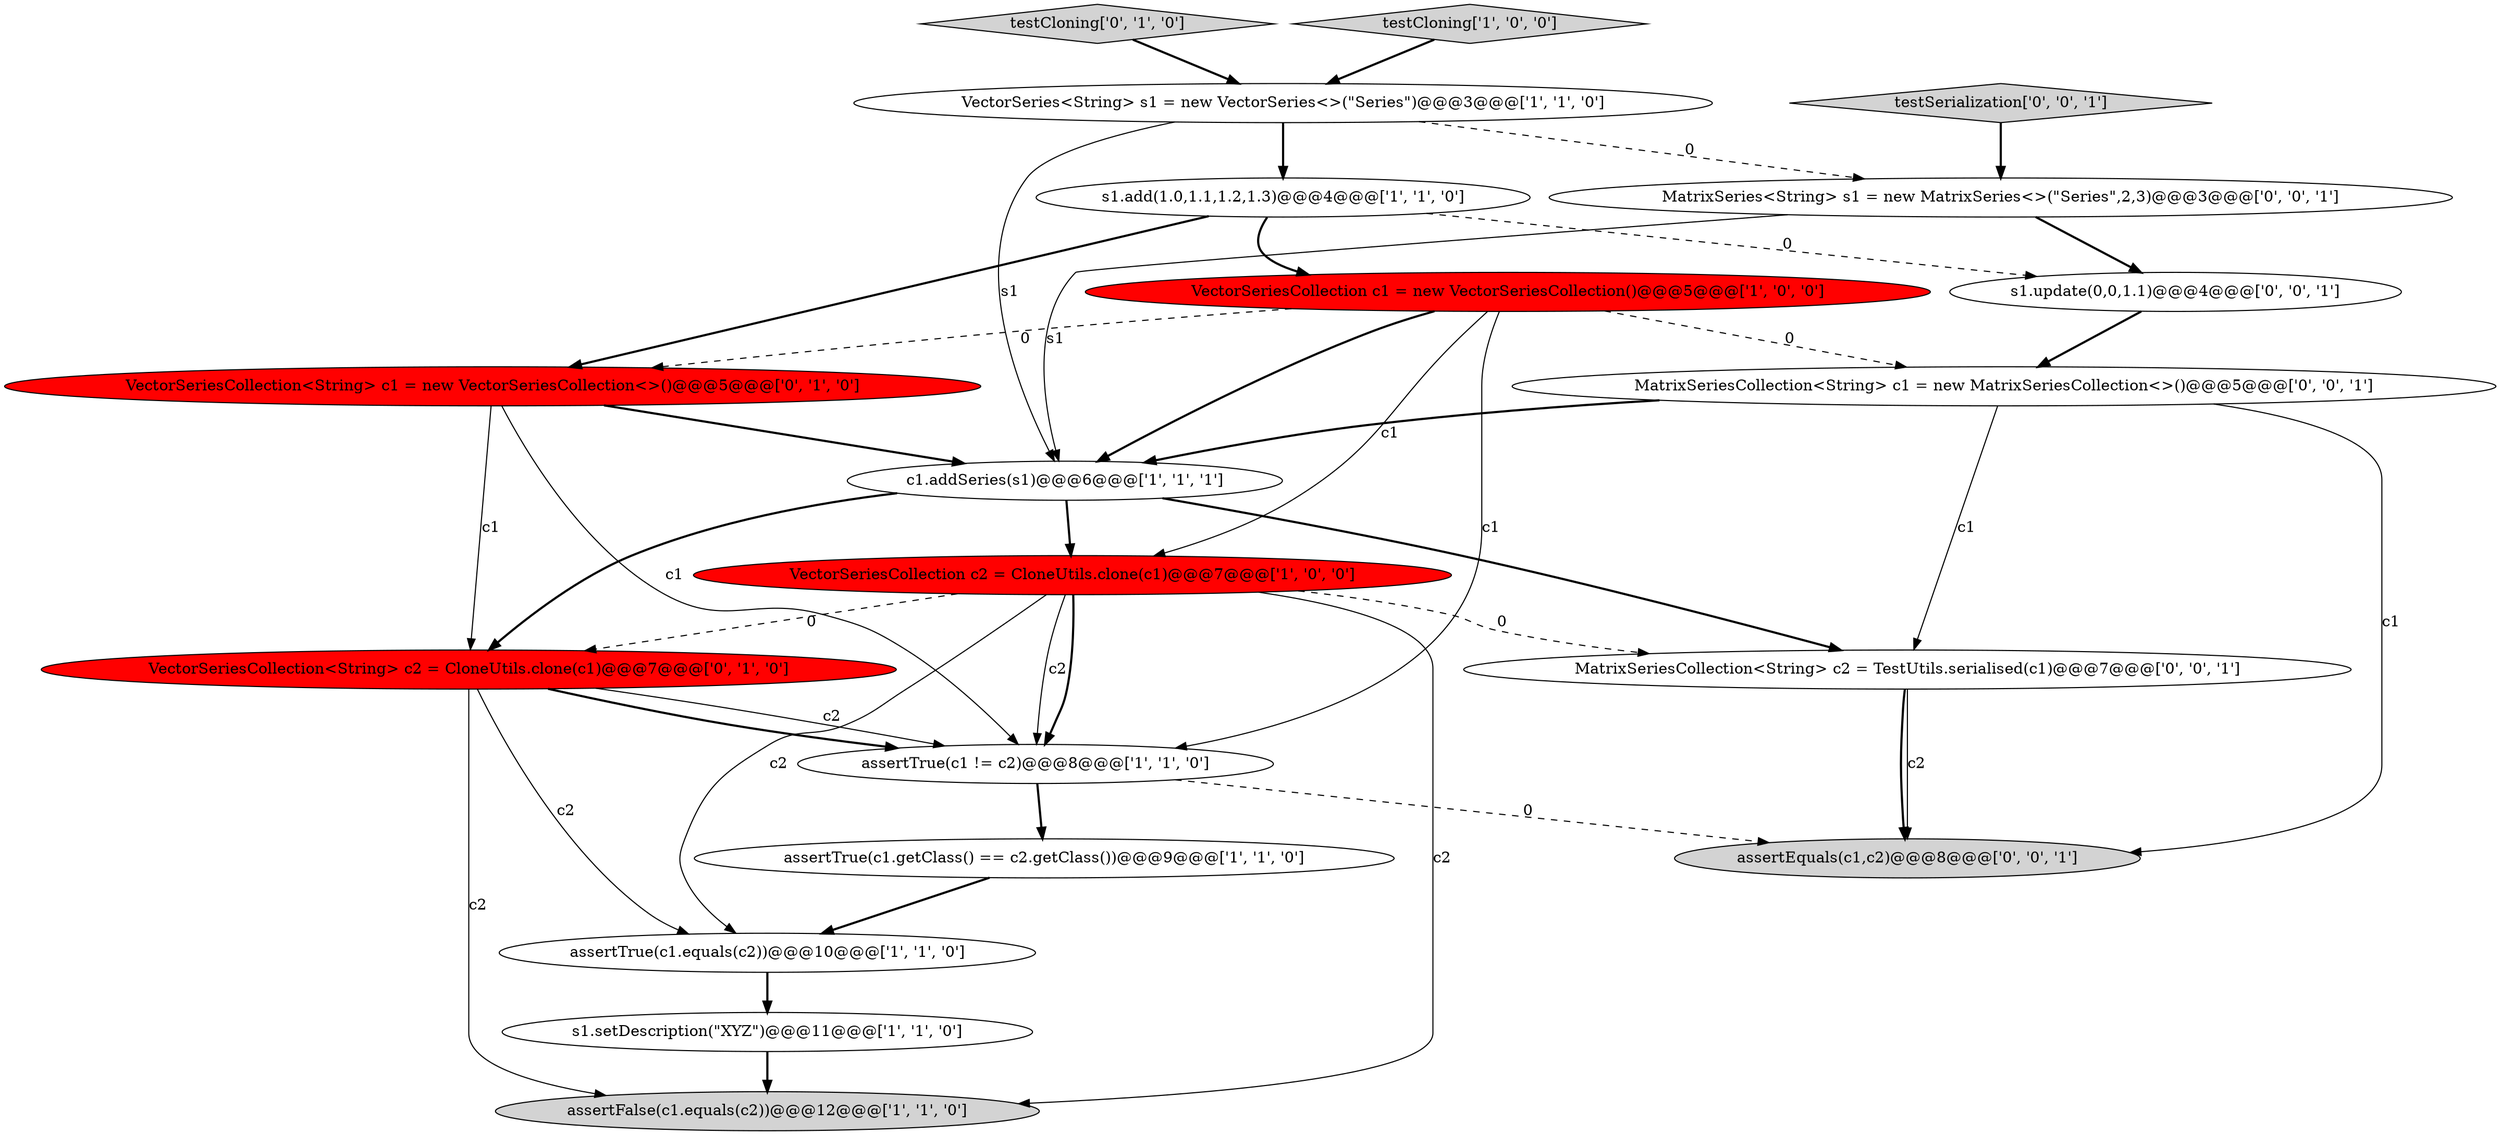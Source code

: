 digraph {
19 [style = filled, label = "MatrixSeriesCollection<String> c1 = new MatrixSeriesCollection<>()@@@5@@@['0', '0', '1']", fillcolor = white, shape = ellipse image = "AAA0AAABBB3BBB"];
6 [style = filled, label = "assertTrue(c1.getClass() == c2.getClass())@@@9@@@['1', '1', '0']", fillcolor = white, shape = ellipse image = "AAA0AAABBB1BBB"];
7 [style = filled, label = "assertFalse(c1.equals(c2))@@@12@@@['1', '1', '0']", fillcolor = lightgray, shape = ellipse image = "AAA0AAABBB1BBB"];
9 [style = filled, label = "VectorSeriesCollection c2 = CloneUtils.clone(c1)@@@7@@@['1', '0', '0']", fillcolor = red, shape = ellipse image = "AAA1AAABBB1BBB"];
10 [style = filled, label = "s1.add(1.0,1.1,1.2,1.3)@@@4@@@['1', '1', '0']", fillcolor = white, shape = ellipse image = "AAA0AAABBB1BBB"];
15 [style = filled, label = "testSerialization['0', '0', '1']", fillcolor = lightgray, shape = diamond image = "AAA0AAABBB3BBB"];
0 [style = filled, label = "assertTrue(c1 != c2)@@@8@@@['1', '1', '0']", fillcolor = white, shape = ellipse image = "AAA0AAABBB1BBB"];
11 [style = filled, label = "VectorSeriesCollection<String> c2 = CloneUtils.clone(c1)@@@7@@@['0', '1', '0']", fillcolor = red, shape = ellipse image = "AAA1AAABBB2BBB"];
8 [style = filled, label = "c1.addSeries(s1)@@@6@@@['1', '1', '1']", fillcolor = white, shape = ellipse image = "AAA0AAABBB1BBB"];
16 [style = filled, label = "assertEquals(c1,c2)@@@8@@@['0', '0', '1']", fillcolor = lightgray, shape = ellipse image = "AAA0AAABBB3BBB"];
12 [style = filled, label = "VectorSeriesCollection<String> c1 = new VectorSeriesCollection<>()@@@5@@@['0', '1', '0']", fillcolor = red, shape = ellipse image = "AAA1AAABBB2BBB"];
2 [style = filled, label = "assertTrue(c1.equals(c2))@@@10@@@['1', '1', '0']", fillcolor = white, shape = ellipse image = "AAA0AAABBB1BBB"];
5 [style = filled, label = "VectorSeriesCollection c1 = new VectorSeriesCollection()@@@5@@@['1', '0', '0']", fillcolor = red, shape = ellipse image = "AAA1AAABBB1BBB"];
14 [style = filled, label = "MatrixSeries<String> s1 = new MatrixSeries<>(\"Series\",2,3)@@@3@@@['0', '0', '1']", fillcolor = white, shape = ellipse image = "AAA0AAABBB3BBB"];
18 [style = filled, label = "s1.update(0,0,1.1)@@@4@@@['0', '0', '1']", fillcolor = white, shape = ellipse image = "AAA0AAABBB3BBB"];
13 [style = filled, label = "testCloning['0', '1', '0']", fillcolor = lightgray, shape = diamond image = "AAA0AAABBB2BBB"];
1 [style = filled, label = "s1.setDescription(\"XYZ\")@@@11@@@['1', '1', '0']", fillcolor = white, shape = ellipse image = "AAA0AAABBB1BBB"];
4 [style = filled, label = "VectorSeries<String> s1 = new VectorSeries<>(\"Series\")@@@3@@@['1', '1', '0']", fillcolor = white, shape = ellipse image = "AAA0AAABBB1BBB"];
3 [style = filled, label = "testCloning['1', '0', '0']", fillcolor = lightgray, shape = diamond image = "AAA0AAABBB1BBB"];
17 [style = filled, label = "MatrixSeriesCollection<String> c2 = TestUtils.serialised(c1)@@@7@@@['0', '0', '1']", fillcolor = white, shape = ellipse image = "AAA0AAABBB3BBB"];
4->10 [style = bold, label=""];
5->8 [style = bold, label=""];
5->0 [style = solid, label="c1"];
5->12 [style = dashed, label="0"];
9->0 [style = solid, label="c2"];
9->0 [style = bold, label=""];
15->14 [style = bold, label=""];
0->6 [style = bold, label=""];
2->1 [style = bold, label=""];
17->16 [style = solid, label="c2"];
0->16 [style = dashed, label="0"];
4->8 [style = solid, label="s1"];
18->19 [style = bold, label=""];
11->7 [style = solid, label="c2"];
12->0 [style = solid, label="c1"];
19->16 [style = solid, label="c1"];
5->9 [style = solid, label="c1"];
1->7 [style = bold, label=""];
3->4 [style = bold, label=""];
19->8 [style = bold, label=""];
6->2 [style = bold, label=""];
19->17 [style = solid, label="c1"];
8->17 [style = bold, label=""];
11->0 [style = solid, label="c2"];
14->8 [style = solid, label="s1"];
11->0 [style = bold, label=""];
10->5 [style = bold, label=""];
12->11 [style = solid, label="c1"];
10->12 [style = bold, label=""];
12->8 [style = bold, label=""];
9->2 [style = solid, label="c2"];
9->17 [style = dashed, label="0"];
8->9 [style = bold, label=""];
9->11 [style = dashed, label="0"];
14->18 [style = bold, label=""];
4->14 [style = dashed, label="0"];
11->2 [style = solid, label="c2"];
8->11 [style = bold, label=""];
5->19 [style = dashed, label="0"];
10->18 [style = dashed, label="0"];
17->16 [style = bold, label=""];
9->7 [style = solid, label="c2"];
13->4 [style = bold, label=""];
}

